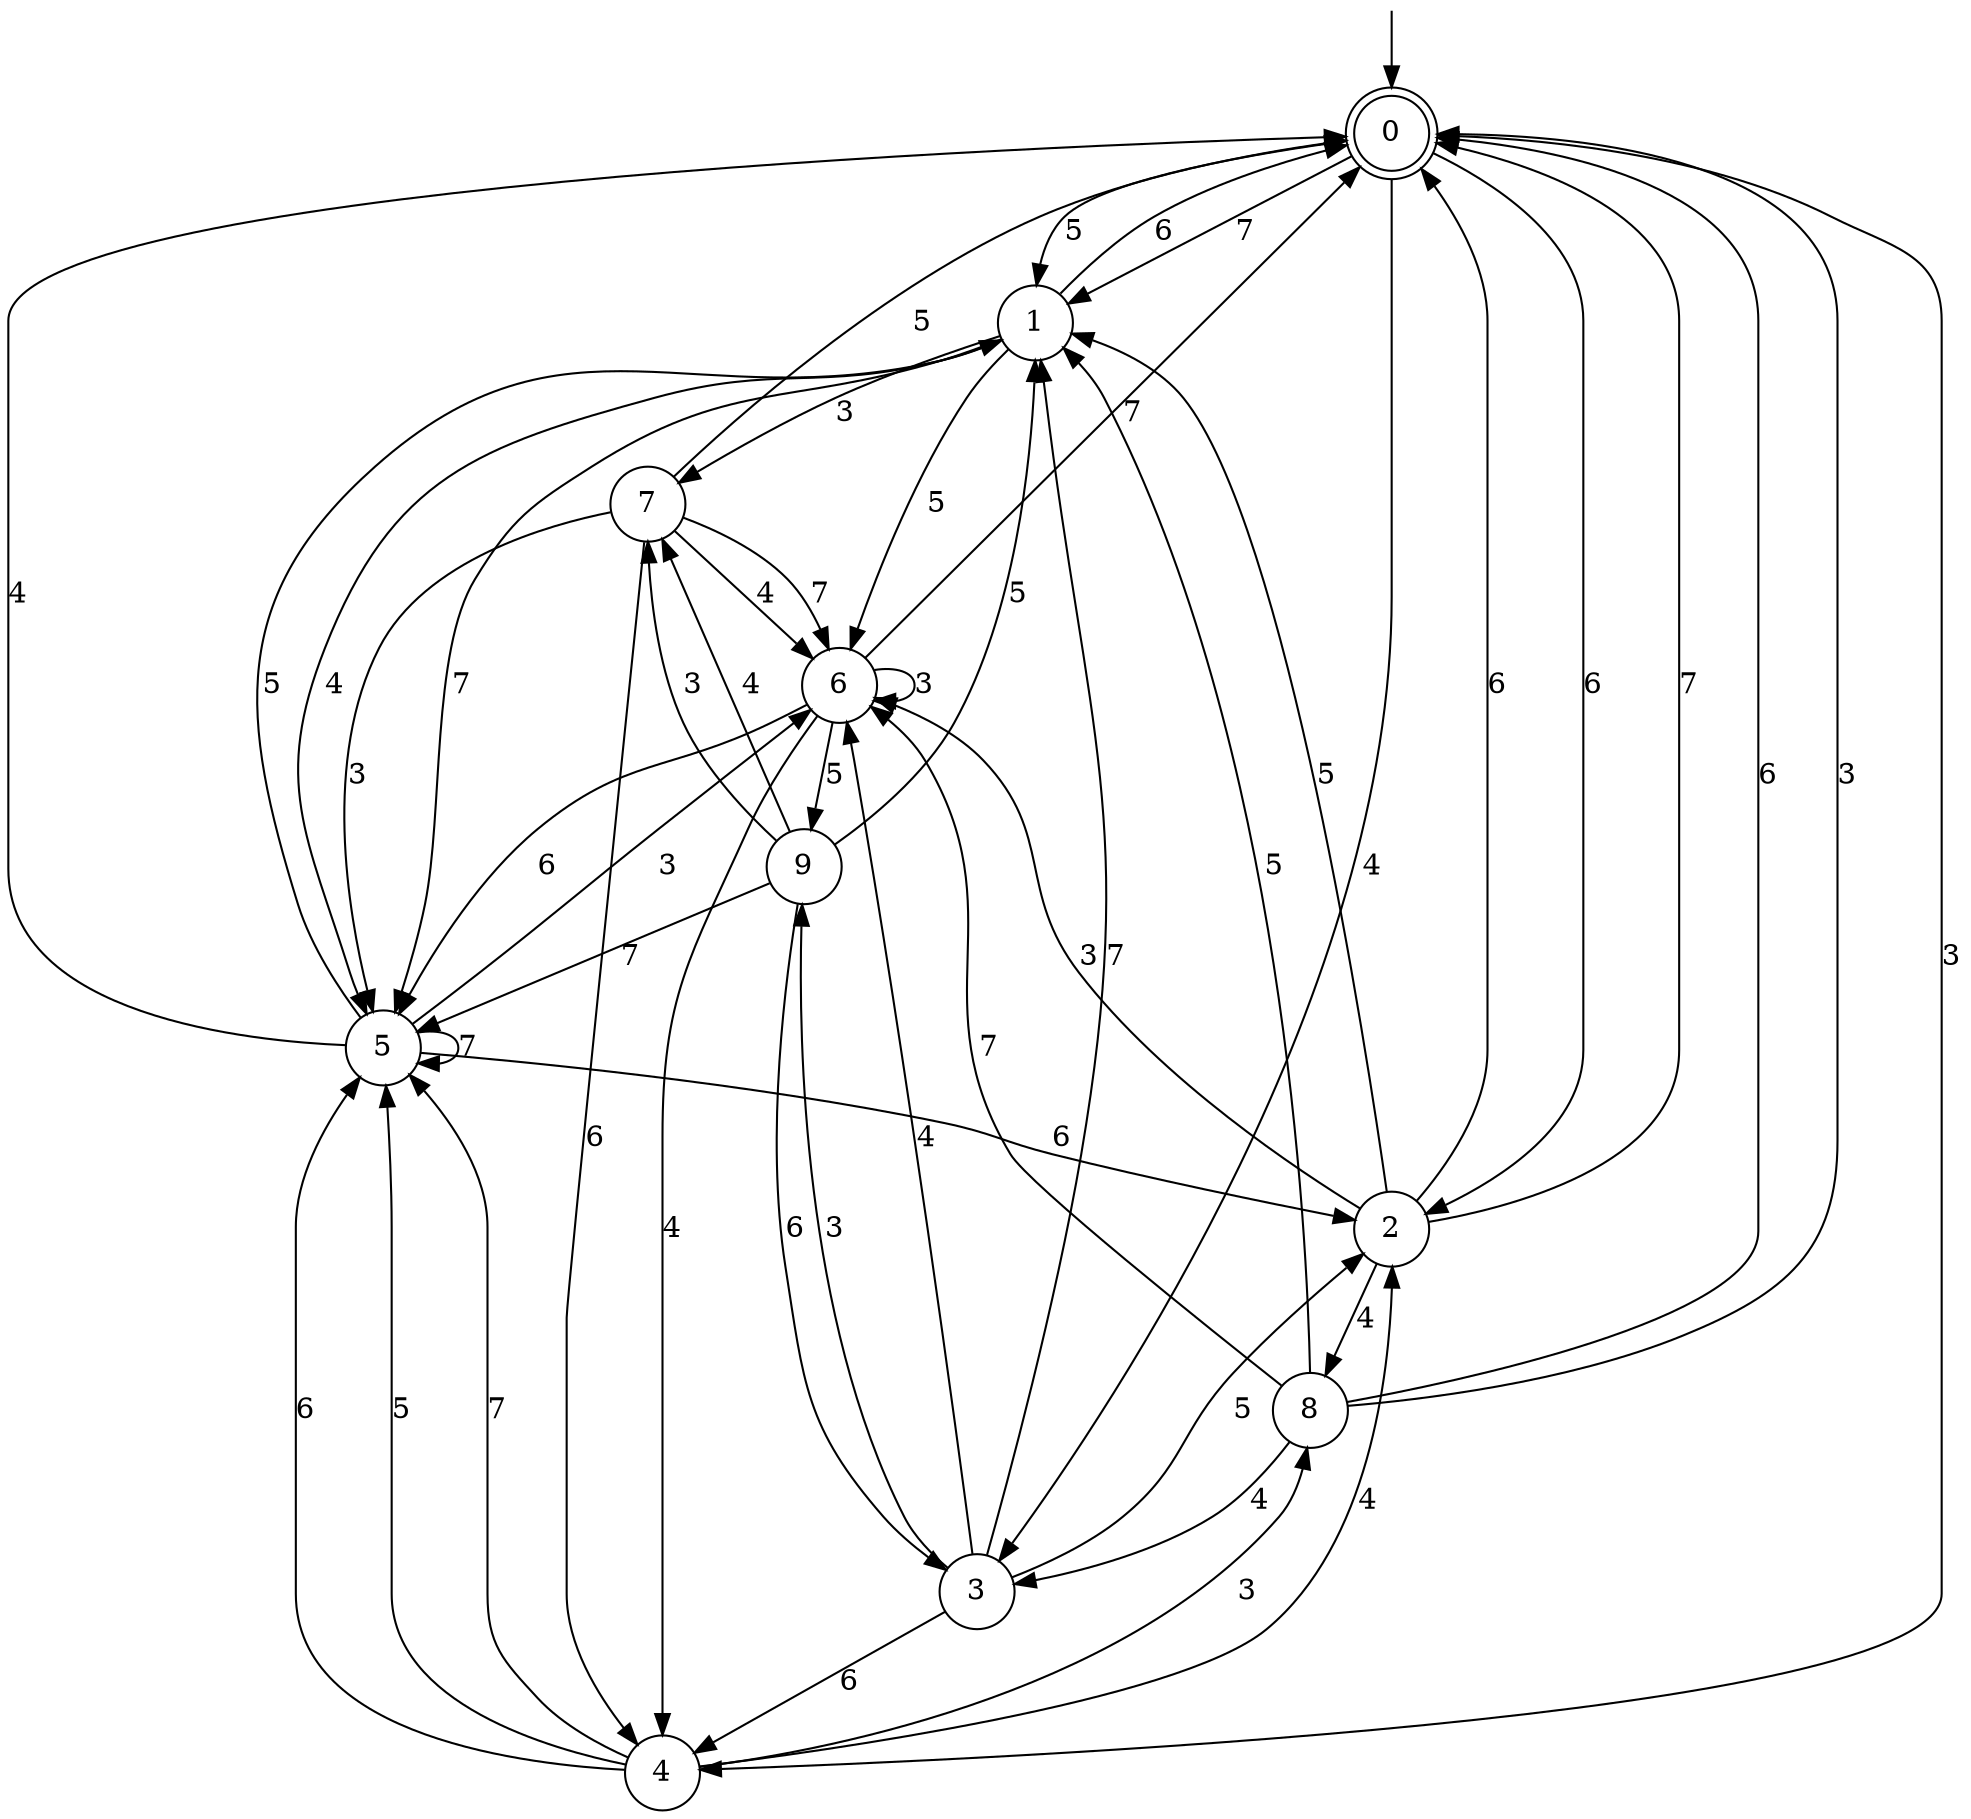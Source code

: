 digraph g {

	s0 [shape="doublecircle" label="0"];
	s1 [shape="circle" label="1"];
	s2 [shape="circle" label="2"];
	s3 [shape="circle" label="3"];
	s4 [shape="circle" label="4"];
	s5 [shape="circle" label="5"];
	s6 [shape="circle" label="6"];
	s7 [shape="circle" label="7"];
	s8 [shape="circle" label="8"];
	s9 [shape="circle" label="9"];
	s0 -> s1 [label="7"];
	s0 -> s2 [label="6"];
	s0 -> s3 [label="4"];
	s0 -> s1 [label="5"];
	s0 -> s4 [label="3"];
	s1 -> s5 [label="7"];
	s1 -> s0 [label="6"];
	s1 -> s5 [label="4"];
	s1 -> s6 [label="5"];
	s1 -> s7 [label="3"];
	s2 -> s0 [label="7"];
	s2 -> s0 [label="6"];
	s2 -> s8 [label="4"];
	s2 -> s1 [label="5"];
	s2 -> s6 [label="3"];
	s3 -> s1 [label="7"];
	s3 -> s4 [label="6"];
	s3 -> s6 [label="4"];
	s3 -> s2 [label="5"];
	s3 -> s9 [label="3"];
	s4 -> s5 [label="7"];
	s4 -> s5 [label="6"];
	s4 -> s2 [label="4"];
	s4 -> s5 [label="5"];
	s4 -> s8 [label="3"];
	s5 -> s5 [label="7"];
	s5 -> s2 [label="6"];
	s5 -> s0 [label="4"];
	s5 -> s1 [label="5"];
	s5 -> s6 [label="3"];
	s6 -> s0 [label="7"];
	s6 -> s5 [label="6"];
	s6 -> s4 [label="4"];
	s6 -> s9 [label="5"];
	s6 -> s6 [label="3"];
	s7 -> s6 [label="7"];
	s7 -> s4 [label="6"];
	s7 -> s6 [label="4"];
	s7 -> s0 [label="5"];
	s7 -> s5 [label="3"];
	s8 -> s6 [label="7"];
	s8 -> s0 [label="6"];
	s8 -> s3 [label="4"];
	s8 -> s1 [label="5"];
	s8 -> s0 [label="3"];
	s9 -> s5 [label="7"];
	s9 -> s3 [label="6"];
	s9 -> s7 [label="4"];
	s9 -> s1 [label="5"];
	s9 -> s7 [label="3"];

__start0 [label="" shape="none" width="0" height="0"];
__start0 -> s0;

}
